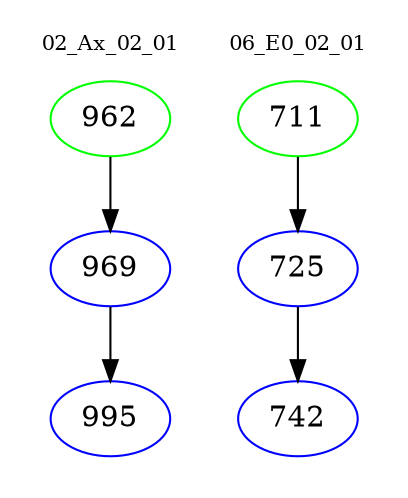 digraph{
subgraph cluster_0 {
color = white
label = "02_Ax_02_01";
fontsize=10;
T0_962 [label="962", color="green"]
T0_962 -> T0_969 [color="black"]
T0_969 [label="969", color="blue"]
T0_969 -> T0_995 [color="black"]
T0_995 [label="995", color="blue"]
}
subgraph cluster_1 {
color = white
label = "06_E0_02_01";
fontsize=10;
T1_711 [label="711", color="green"]
T1_711 -> T1_725 [color="black"]
T1_725 [label="725", color="blue"]
T1_725 -> T1_742 [color="black"]
T1_742 [label="742", color="blue"]
}
}

